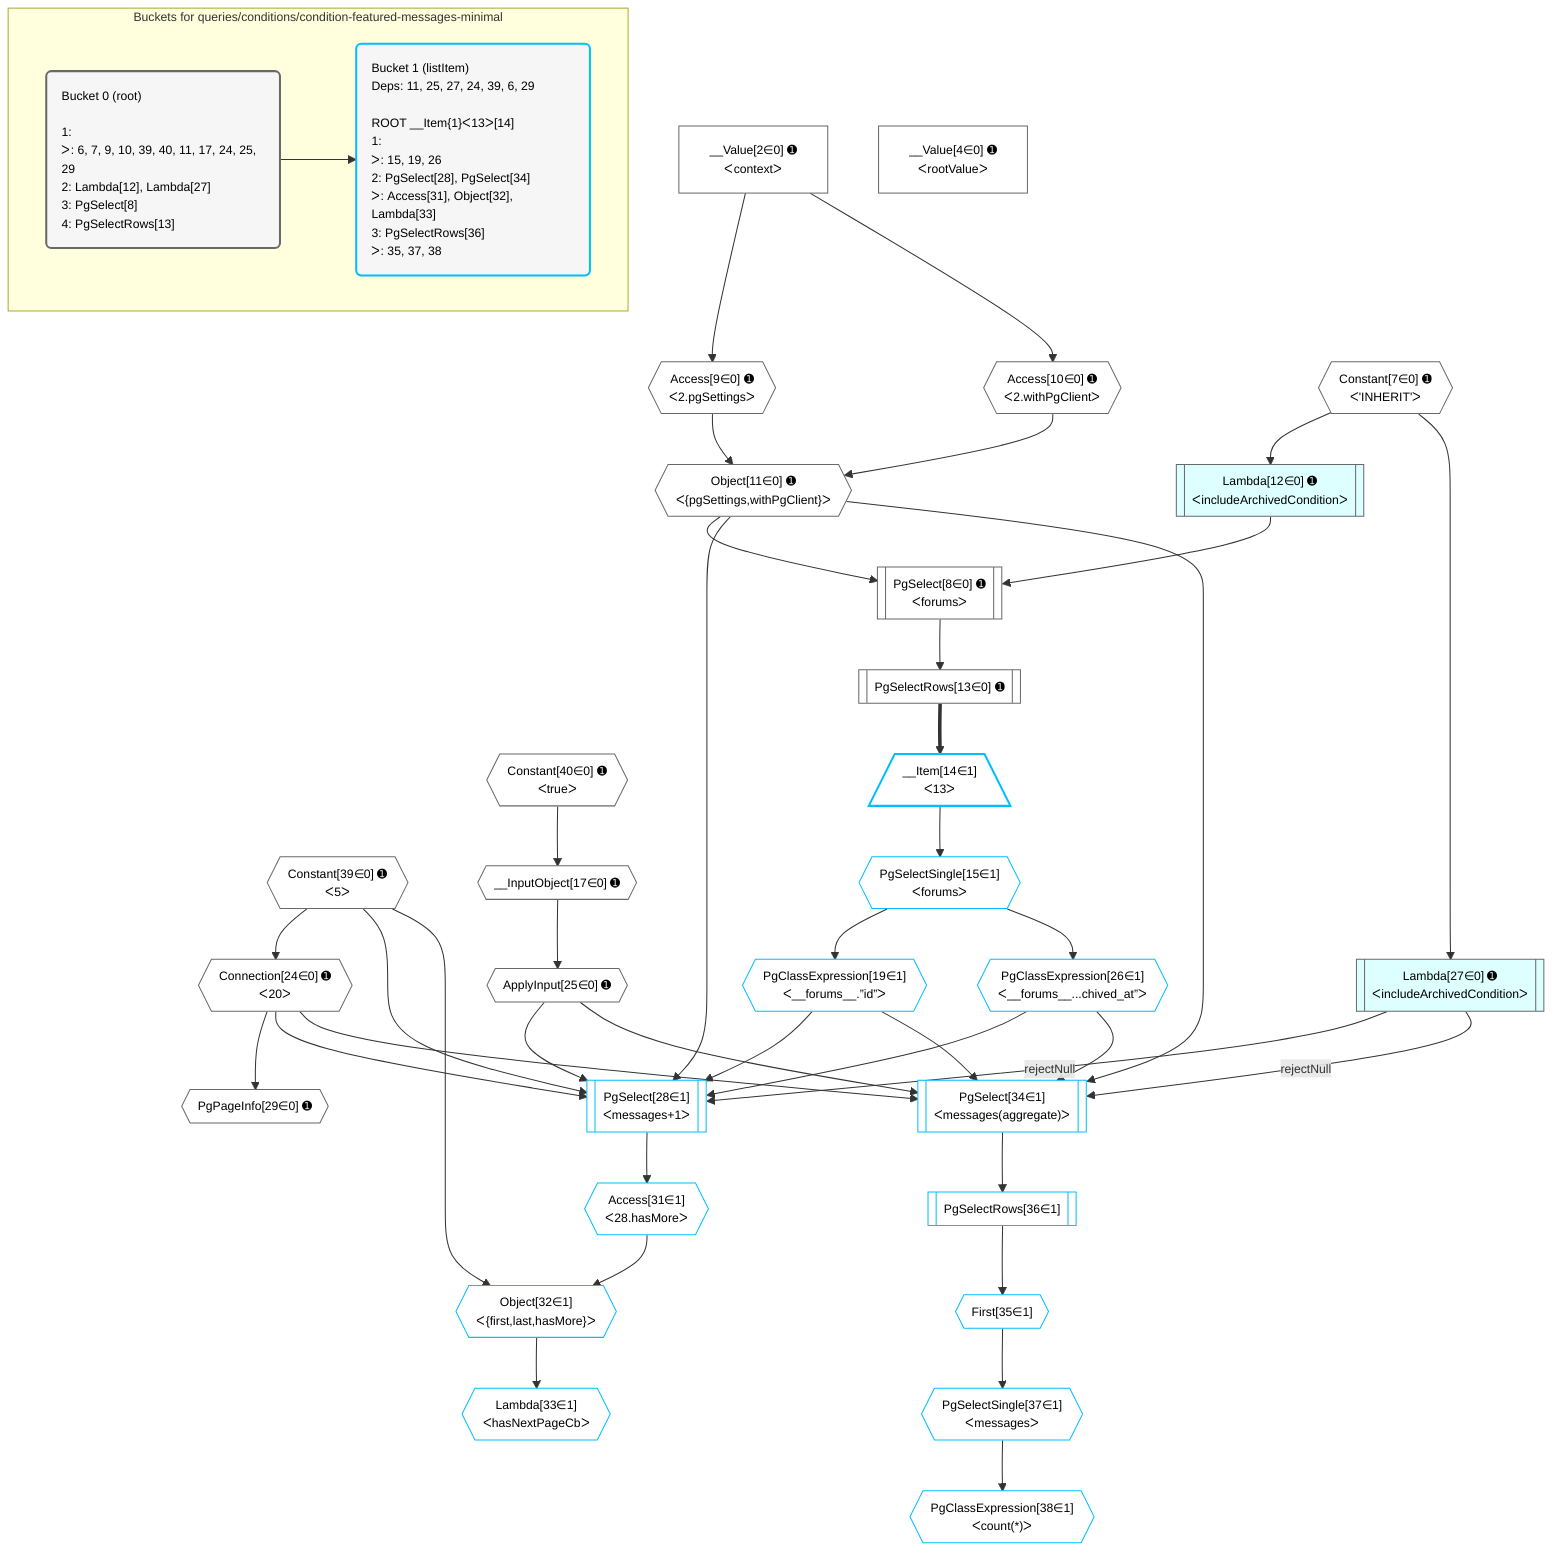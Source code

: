 %%{init: {'themeVariables': { 'fontSize': '12px'}}}%%
graph TD
    classDef path fill:#eee,stroke:#000,color:#000
    classDef plan fill:#fff,stroke-width:1px,color:#000
    classDef itemplan fill:#fff,stroke-width:2px,color:#000
    classDef unbatchedplan fill:#dff,stroke-width:1px,color:#000
    classDef sideeffectplan fill:#fcc,stroke-width:2px,color:#000
    classDef bucket fill:#f6f6f6,color:#000,stroke-width:2px,text-align:left


    %% plan dependencies
    PgSelect8[["PgSelect[8∈0] ➊<br />ᐸforumsᐳ"]]:::plan
    Object11{{"Object[11∈0] ➊<br />ᐸ{pgSettings,withPgClient}ᐳ"}}:::plan
    Lambda12[["Lambda[12∈0] ➊<br />ᐸincludeArchivedConditionᐳ"]]:::unbatchedplan
    Object11 & Lambda12 --> PgSelect8
    Access9{{"Access[9∈0] ➊<br />ᐸ2.pgSettingsᐳ"}}:::plan
    Access10{{"Access[10∈0] ➊<br />ᐸ2.withPgClientᐳ"}}:::plan
    Access9 & Access10 --> Object11
    Connection24{{"Connection[24∈0] ➊<br />ᐸ20ᐳ"}}:::plan
    Constant39{{"Constant[39∈0] ➊<br />ᐸ5ᐳ"}}:::plan
    Constant39 --> Connection24
    __Value2["__Value[2∈0] ➊<br />ᐸcontextᐳ"]:::plan
    __Value2 --> Access9
    __Value2 --> Access10
    Constant7{{"Constant[7∈0] ➊<br />ᐸ'INHERIT'ᐳ"}}:::plan
    Constant7 --> Lambda12
    PgSelectRows13[["PgSelectRows[13∈0] ➊"]]:::plan
    PgSelect8 --> PgSelectRows13
    __InputObject17{{"__InputObject[17∈0] ➊"}}:::plan
    Constant40{{"Constant[40∈0] ➊<br />ᐸtrueᐳ"}}:::plan
    Constant40 --> __InputObject17
    ApplyInput25{{"ApplyInput[25∈0] ➊"}}:::plan
    __InputObject17 --> ApplyInput25
    Lambda27[["Lambda[27∈0] ➊<br />ᐸincludeArchivedConditionᐳ"]]:::unbatchedplan
    Constant7 --> Lambda27
    PgPageInfo29{{"PgPageInfo[29∈0] ➊"}}:::plan
    Connection24 --> PgPageInfo29
    __Value4["__Value[4∈0] ➊<br />ᐸrootValueᐳ"]:::plan
    PgSelect28[["PgSelect[28∈1]<br />ᐸmessages+1ᐳ"]]:::plan
    PgClassExpression19{{"PgClassExpression[19∈1]<br />ᐸ__forums__.”id”ᐳ"}}:::plan
    PgClassExpression26{{"PgClassExpression[26∈1]<br />ᐸ__forums__...chived_at”ᐳ"}}:::plan
    Lambda27 -->|rejectNull| PgSelect28
    Object11 & PgClassExpression19 & ApplyInput25 & PgClassExpression26 & Connection24 & Constant39 --> PgSelect28
    PgSelect34[["PgSelect[34∈1]<br />ᐸmessages(aggregate)ᐳ"]]:::plan
    Lambda27 -->|rejectNull| PgSelect34
    Object11 & PgClassExpression19 & ApplyInput25 & PgClassExpression26 & Connection24 --> PgSelect34
    Object32{{"Object[32∈1]<br />ᐸ{first,last,hasMore}ᐳ"}}:::plan
    Access31{{"Access[31∈1]<br />ᐸ28.hasMoreᐳ"}}:::plan
    Constant39 & Access31 --> Object32
    __Item14[/"__Item[14∈1]<br />ᐸ13ᐳ"\]:::itemplan
    PgSelectRows13 ==> __Item14
    PgSelectSingle15{{"PgSelectSingle[15∈1]<br />ᐸforumsᐳ"}}:::plan
    __Item14 --> PgSelectSingle15
    PgSelectSingle15 --> PgClassExpression19
    PgSelectSingle15 --> PgClassExpression26
    PgSelect28 --> Access31
    Lambda33{{"Lambda[33∈1]<br />ᐸhasNextPageCbᐳ"}}:::plan
    Object32 --> Lambda33
    First35{{"First[35∈1]"}}:::plan
    PgSelectRows36[["PgSelectRows[36∈1]"]]:::plan
    PgSelectRows36 --> First35
    PgSelect34 --> PgSelectRows36
    PgSelectSingle37{{"PgSelectSingle[37∈1]<br />ᐸmessagesᐳ"}}:::plan
    First35 --> PgSelectSingle37
    PgClassExpression38{{"PgClassExpression[38∈1]<br />ᐸcount(*)ᐳ"}}:::plan
    PgSelectSingle37 --> PgClassExpression38

    %% define steps

    subgraph "Buckets for queries/conditions/condition-featured-messages-minimal"
    Bucket0("Bucket 0 (root)<br /><br />1: <br />ᐳ: 6, 7, 9, 10, 39, 40, 11, 17, 24, 25, 29<br />2: Lambda[12], Lambda[27]<br />3: PgSelect[8]<br />4: PgSelectRows[13]"):::bucket
    classDef bucket0 stroke:#696969
    class Bucket0,__Value2,__Value4,Constant7,PgSelect8,Access9,Access10,Object11,Lambda12,PgSelectRows13,__InputObject17,Connection24,ApplyInput25,Lambda27,PgPageInfo29,Constant39,Constant40 bucket0
    Bucket1("Bucket 1 (listItem)<br />Deps: 11, 25, 27, 24, 39, 6, 29<br /><br />ROOT __Item{1}ᐸ13ᐳ[14]<br />1: <br />ᐳ: 15, 19, 26<br />2: PgSelect[28], PgSelect[34]<br />ᐳ: Access[31], Object[32], Lambda[33]<br />3: PgSelectRows[36]<br />ᐳ: 35, 37, 38"):::bucket
    classDef bucket1 stroke:#00bfff
    class Bucket1,__Item14,PgSelectSingle15,PgClassExpression19,PgClassExpression26,PgSelect28,Access31,Object32,Lambda33,PgSelect34,First35,PgSelectRows36,PgSelectSingle37,PgClassExpression38 bucket1
    Bucket0 --> Bucket1
    end